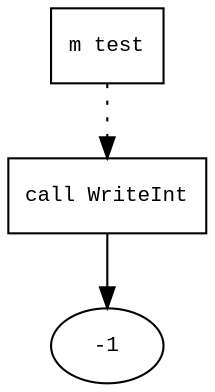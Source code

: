 digraph AST {
  graph [fontname="Times New Roman",fontsize=10];
  node  [fontname="Courier New",fontsize=10];
  edge  [fontname="Times New Roman",fontsize=10];

  node0 [label="m test",shape=box];
  node1 [label="call WriteInt",shape=box];
  node2 [label="-1",shape=ellipse];
  node1->node2;
  node0 -> node1 [style=dotted];
}
